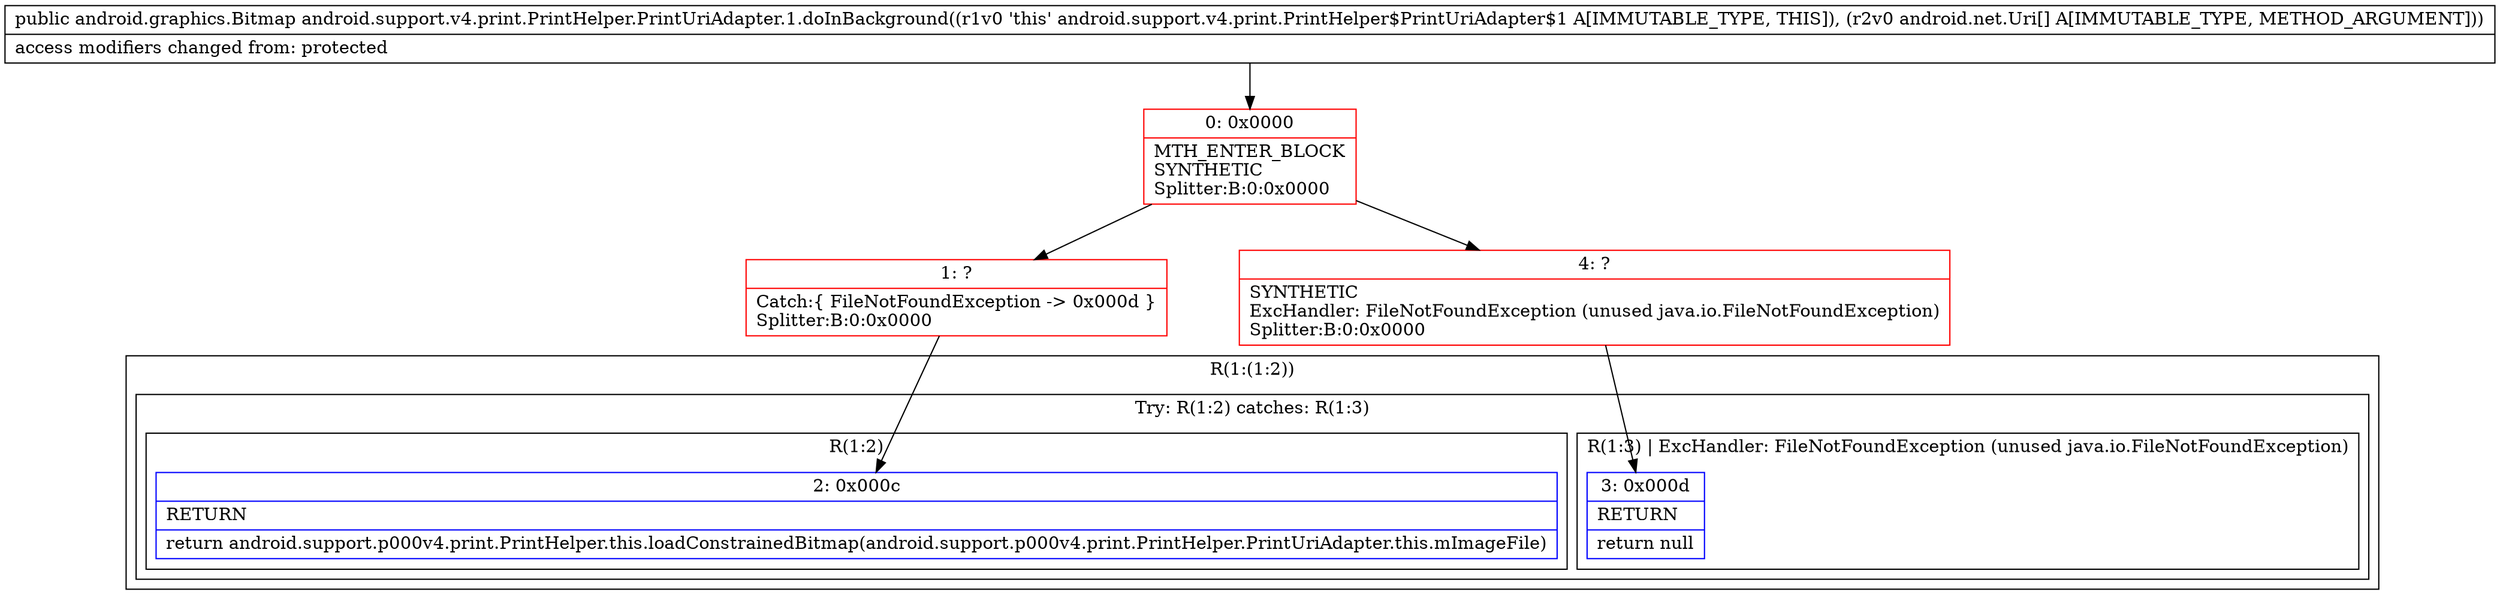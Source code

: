 digraph "CFG forandroid.support.v4.print.PrintHelper.PrintUriAdapter.1.doInBackground([Landroid\/net\/Uri;)Landroid\/graphics\/Bitmap;" {
subgraph cluster_Region_862252618 {
label = "R(1:(1:2))";
node [shape=record,color=blue];
subgraph cluster_TryCatchRegion_257880935 {
label = "Try: R(1:2) catches: R(1:3)";
node [shape=record,color=blue];
subgraph cluster_Region_1406003945 {
label = "R(1:2)";
node [shape=record,color=blue];
Node_2 [shape=record,label="{2\:\ 0x000c|RETURN\l|return android.support.p000v4.print.PrintHelper.this.loadConstrainedBitmap(android.support.p000v4.print.PrintHelper.PrintUriAdapter.this.mImageFile)\l}"];
}
subgraph cluster_Region_396640874 {
label = "R(1:3) | ExcHandler: FileNotFoundException (unused java.io.FileNotFoundException)\l";
node [shape=record,color=blue];
Node_3 [shape=record,label="{3\:\ 0x000d|RETURN\l|return null\l}"];
}
}
}
subgraph cluster_Region_396640874 {
label = "R(1:3) | ExcHandler: FileNotFoundException (unused java.io.FileNotFoundException)\l";
node [shape=record,color=blue];
Node_3 [shape=record,label="{3\:\ 0x000d|RETURN\l|return null\l}"];
}
Node_0 [shape=record,color=red,label="{0\:\ 0x0000|MTH_ENTER_BLOCK\lSYNTHETIC\lSplitter:B:0:0x0000\l}"];
Node_1 [shape=record,color=red,label="{1\:\ ?|Catch:\{ FileNotFoundException \-\> 0x000d \}\lSplitter:B:0:0x0000\l}"];
Node_4 [shape=record,color=red,label="{4\:\ ?|SYNTHETIC\lExcHandler: FileNotFoundException (unused java.io.FileNotFoundException)\lSplitter:B:0:0x0000\l}"];
MethodNode[shape=record,label="{public android.graphics.Bitmap android.support.v4.print.PrintHelper.PrintUriAdapter.1.doInBackground((r1v0 'this' android.support.v4.print.PrintHelper$PrintUriAdapter$1 A[IMMUTABLE_TYPE, THIS]), (r2v0 android.net.Uri[] A[IMMUTABLE_TYPE, METHOD_ARGUMENT]))  | access modifiers changed from: protected\l}"];
MethodNode -> Node_0;
Node_0 -> Node_1;
Node_0 -> Node_4;
Node_1 -> Node_2;
Node_4 -> Node_3;
}

